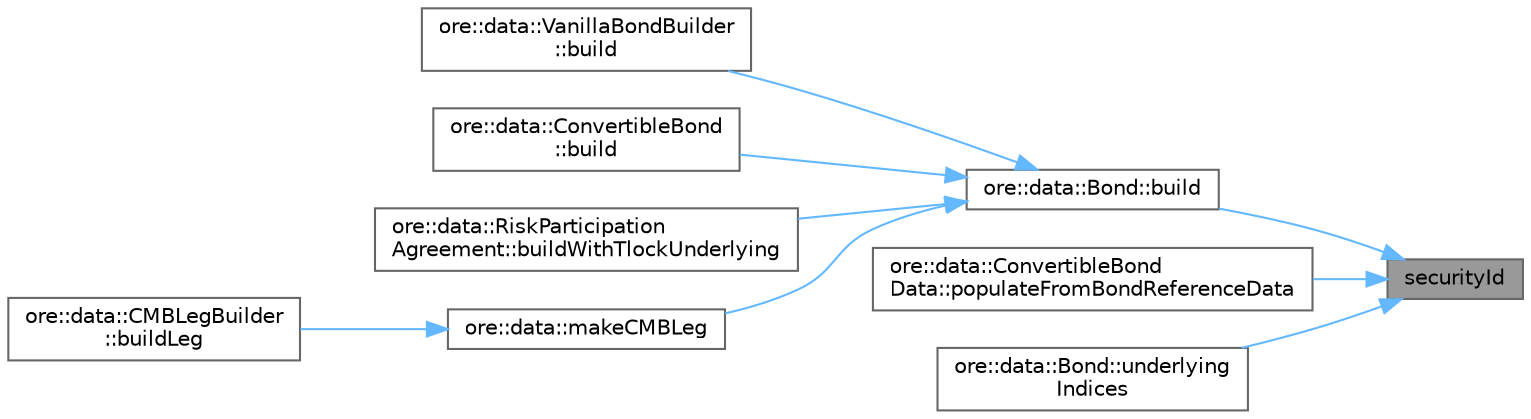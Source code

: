 digraph "securityId"
{
 // INTERACTIVE_SVG=YES
 // LATEX_PDF_SIZE
  bgcolor="transparent";
  edge [fontname=Helvetica,fontsize=10,labelfontname=Helvetica,labelfontsize=10];
  node [fontname=Helvetica,fontsize=10,shape=box,height=0.2,width=0.4];
  rankdir="RL";
  Node1 [label="securityId",height=0.2,width=0.4,color="gray40", fillcolor="grey60", style="filled", fontcolor="black",tooltip=" "];
  Node1 -> Node2 [dir="back",color="steelblue1",style="solid"];
  Node2 [label="ore::data::Bond::build",height=0.2,width=0.4,color="grey40", fillcolor="white", style="filled",URL="$classore_1_1data_1_1_bond.html#af7b69d5b18d278257927e32b10a23ee6",tooltip="Trade interface."];
  Node2 -> Node3 [dir="back",color="steelblue1",style="solid"];
  Node3 [label="ore::data::VanillaBondBuilder\l::build",height=0.2,width=0.4,color="grey40", fillcolor="white", style="filled",URL="$structore_1_1data_1_1_vanilla_bond_builder.html#ae1e21501ab505df04314d15d13f876e1",tooltip=" "];
  Node2 -> Node4 [dir="back",color="steelblue1",style="solid"];
  Node4 [label="ore::data::ConvertibleBond\l::build",height=0.2,width=0.4,color="grey40", fillcolor="white", style="filled",URL="$classore_1_1data_1_1_convertible_bond.html#ab1db499ff5e65c59fd2009d62276fdaf",tooltip=" "];
  Node2 -> Node5 [dir="back",color="steelblue1",style="solid"];
  Node5 [label="ore::data::RiskParticipation\lAgreement::buildWithTlockUnderlying",height=0.2,width=0.4,color="grey40", fillcolor="white", style="filled",URL="$classore_1_1data_1_1_risk_participation_agreement.html#a225490c21ddfa2450a67f04007c16f4c",tooltip=" "];
  Node2 -> Node6 [dir="back",color="steelblue1",style="solid"];
  Node6 [label="ore::data::makeCMBLeg",height=0.2,width=0.4,color="grey40", fillcolor="white", style="filled",URL="$namespaceore_1_1data.html#a7e30fb6a46cf70b26b33a0528e47cd6c",tooltip=" "];
  Node6 -> Node7 [dir="back",color="steelblue1",style="solid"];
  Node7 [label="ore::data::CMBLegBuilder\l::buildLeg",height=0.2,width=0.4,color="grey40", fillcolor="white", style="filled",URL="$classore_1_1data_1_1_c_m_b_leg_builder.html#aea285351d9f3458189a9e2d965349d23",tooltip=" "];
  Node1 -> Node8 [dir="back",color="steelblue1",style="solid"];
  Node8 [label="ore::data::ConvertibleBond\lData::populateFromBondReferenceData",height=0.2,width=0.4,color="grey40", fillcolor="white", style="filled",URL="$classore_1_1data_1_1_convertible_bond_data.html#ae4961a109c8bfab891589da5a47a4ecd",tooltip=" "];
  Node1 -> Node9 [dir="back",color="steelblue1",style="solid"];
  Node9 [label="ore::data::Bond::underlying\lIndices",height=0.2,width=0.4,color="grey40", fillcolor="white", style="filled",URL="$classore_1_1data_1_1_bond.html#a5172c779c3cbbd760ae110e62e08bb35",tooltip="Add underlying Bond names."];
}
